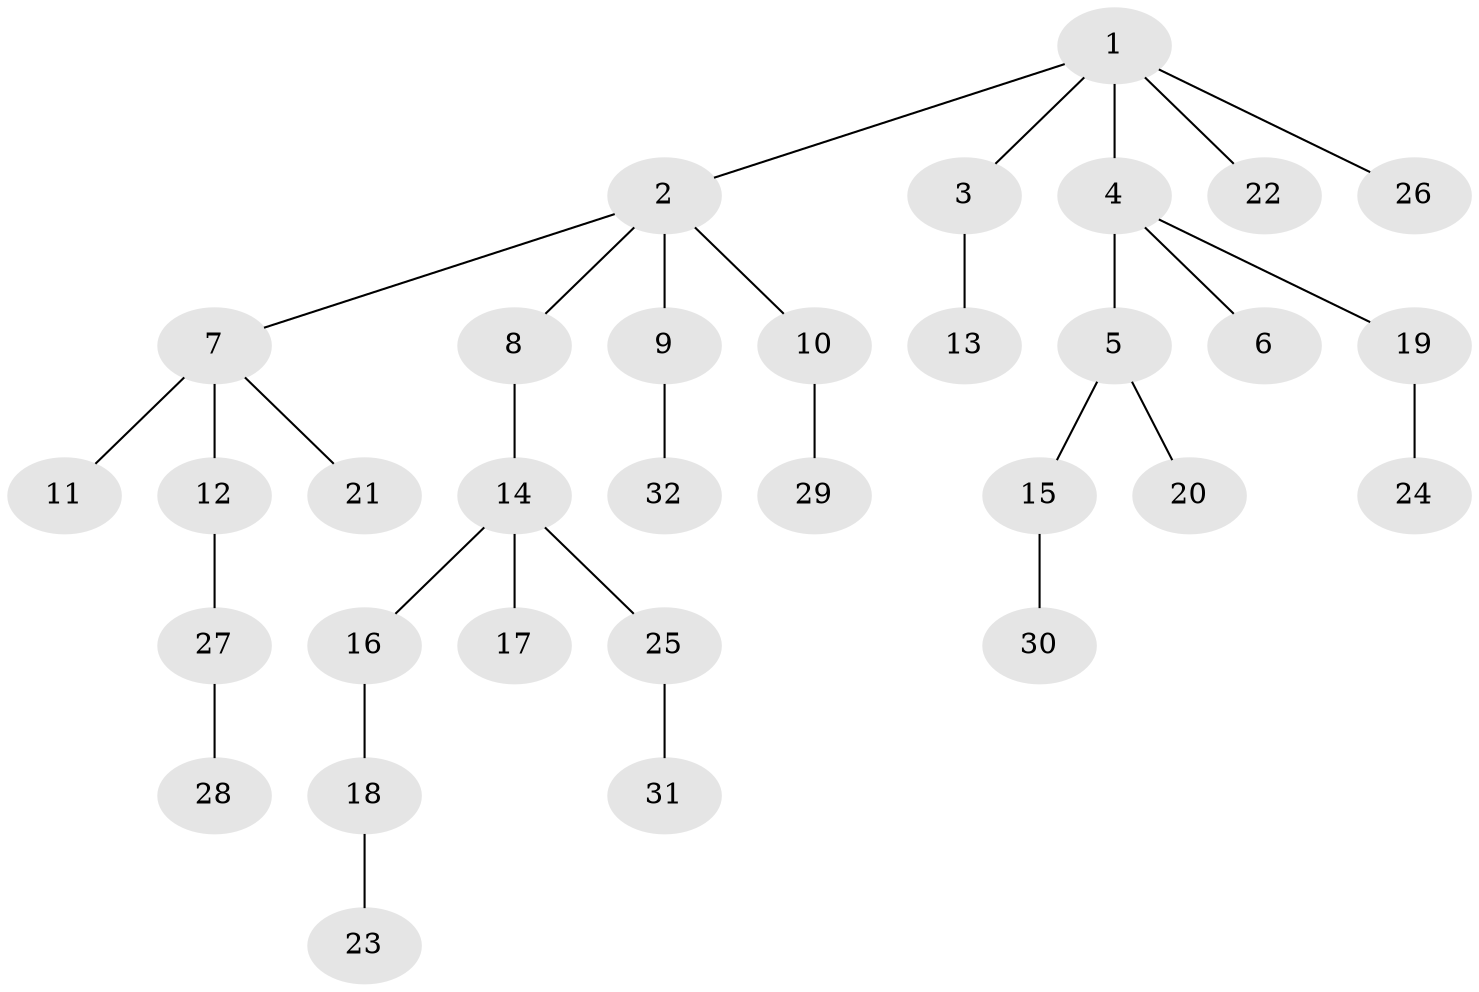 // original degree distribution, {3: 0.21875, 6: 0.03125, 1: 0.515625, 2: 0.1875, 4: 0.03125, 7: 0.015625}
// Generated by graph-tools (version 1.1) at 2025/51/03/04/25 22:51:38]
// undirected, 32 vertices, 31 edges
graph export_dot {
  node [color=gray90,style=filled];
  1;
  2;
  3;
  4;
  5;
  6;
  7;
  8;
  9;
  10;
  11;
  12;
  13;
  14;
  15;
  16;
  17;
  18;
  19;
  20;
  21;
  22;
  23;
  24;
  25;
  26;
  27;
  28;
  29;
  30;
  31;
  32;
  1 -- 2 [weight=1.0];
  1 -- 3 [weight=1.0];
  1 -- 4 [weight=2.0];
  1 -- 22 [weight=1.0];
  1 -- 26 [weight=1.0];
  2 -- 7 [weight=1.0];
  2 -- 8 [weight=1.0];
  2 -- 9 [weight=1.0];
  2 -- 10 [weight=1.0];
  3 -- 13 [weight=1.0];
  4 -- 5 [weight=1.0];
  4 -- 6 [weight=1.0];
  4 -- 19 [weight=1.0];
  5 -- 15 [weight=1.0];
  5 -- 20 [weight=1.0];
  7 -- 11 [weight=2.0];
  7 -- 12 [weight=1.0];
  7 -- 21 [weight=1.0];
  8 -- 14 [weight=1.0];
  9 -- 32 [weight=1.0];
  10 -- 29 [weight=1.0];
  12 -- 27 [weight=1.0];
  14 -- 16 [weight=1.0];
  14 -- 17 [weight=1.0];
  14 -- 25 [weight=1.0];
  15 -- 30 [weight=1.0];
  16 -- 18 [weight=1.0];
  18 -- 23 [weight=1.0];
  19 -- 24 [weight=1.0];
  25 -- 31 [weight=1.0];
  27 -- 28 [weight=1.0];
}
